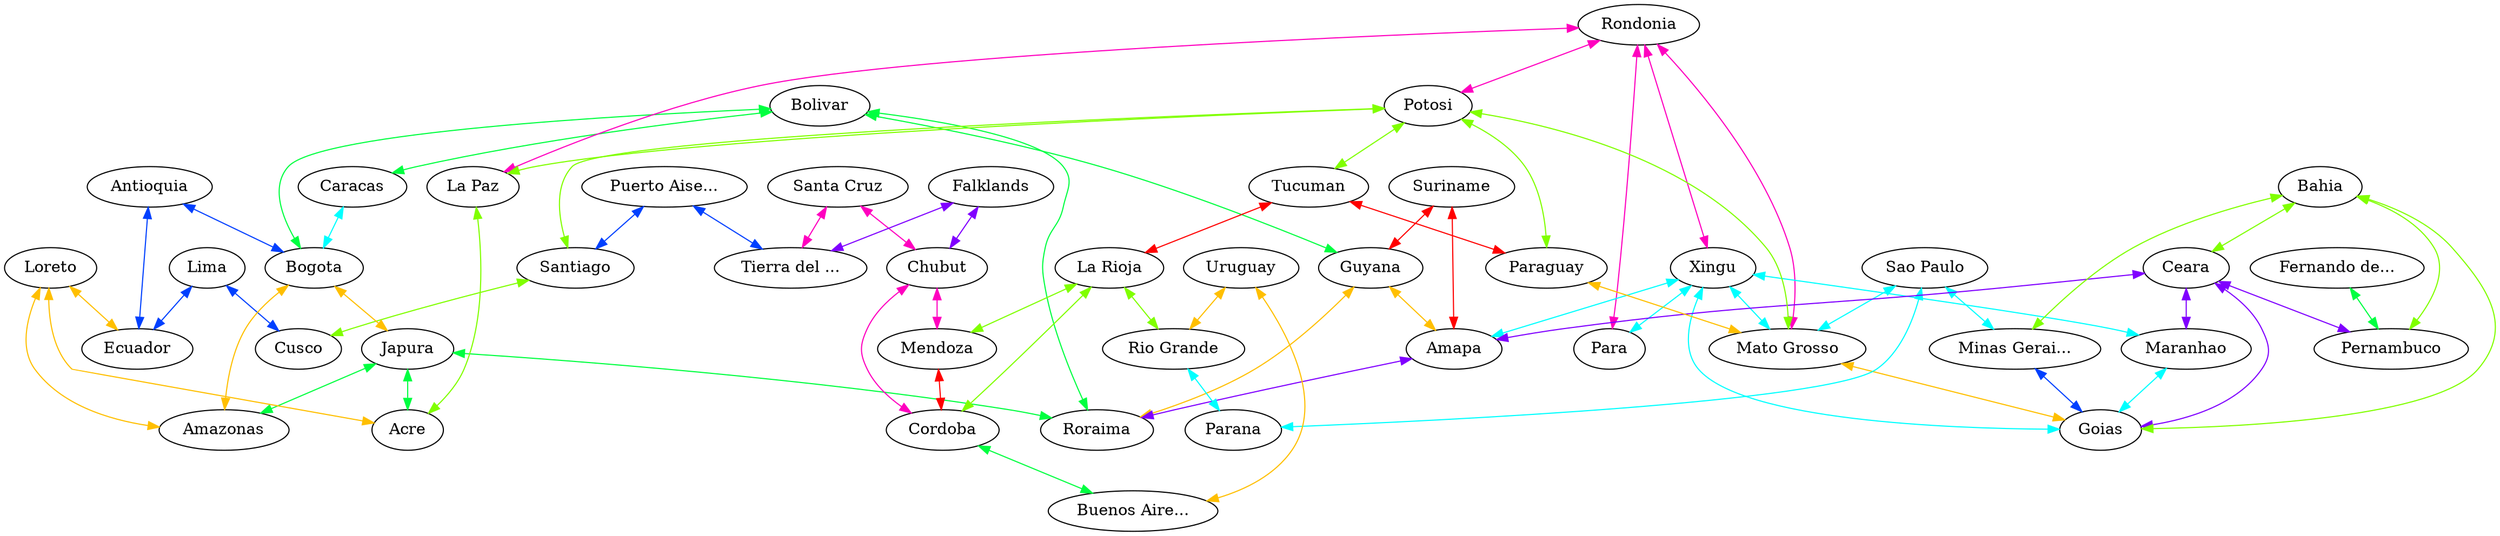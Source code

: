 graph x {
"Antioquia" [pos="0.75,-1.02777777777778",label="Antioquia"]
"Ecuador" [pos="0.5,-1.86111111111111",label="Ecuador"]
"Lima" [pos="0.597222222222222,-2.81944444444444",label="Lima"]
"Cusco" [pos="1.16666666666667,-3.23611111111111",label="Cusco"]
"Santiago" [pos="1.29166666666667,-4.75",label="Santiago"]
"Puerto Aisen" [pos="1.22222222222222,-6.48611111111111",label="Puerto Aise..."]
"Caracas" [pos="1.48611111111111,-0.805555555555556",label="Caracas"]
"Bogota" [pos="1.20833333333333,-1.125",label="Bogota"]
"Bolivar" [pos="1.76388888888889,-1.26388888888889",label="Bolivar"]
"Guyana" [pos="2.5,-1.04166666666667",label="Guyana"]
"Roraima" [pos="2.31944444444444,-1.61111111111111",label="Roraima"]
"Suriname" [pos="2.98611111111111,-1.26388888888889",label="Suriname"]
"Amapa" [pos="2.72222222222222,-1.66666666666667",label="Amapa"]
"Amazonas" [pos="1.20833333333333,-1.875",label="Amazonas"]
"Japura" [pos="2.02777777777778,-1.86111111111111",label="Japura"]
"Loreto" [pos="0.916666666666667,-2.09722222222222",label="Loreto"]
"Acre" [pos="1.83333333333333,-2.20833333333333",label="Acre"]
"La Paz" [pos="1.83333333333333,-3.19444444444444",label="La Paz"]
"Rondonia" [pos="2.38888888888889,-2.47222222222222",label="Rondonia"]
"Para" [pos="2.97222222222222,-2.11111111111111",label="Para"]
"Xingu" [pos="3.375,-2.40277777777778",label="Xingu"]
"Maranhao" [pos="3.90277777777778,-2.33333333333333",label="Maranhao"]
"Mato Grosso" [pos="2.90277777777778,-3.52777777777778",label="Mato Grosso"]
"Goias" [pos="3.44444444444444,-3.43055555555556",label="Goias"]
"Minas Gerais" [pos="4.02777777777778,-3.54166666666667",label="Minas Gerai..."]
"Sao Paulo" [pos="3.52777777777778,-4.01388888888889",label="Sao Paulo"]
"Parana" [pos="3.25,-4.33333333333333",label="Parana"]
"Ceara" [pos="4.26388888888889,-2.45833333333333",label="Ceara"]
"Fernando de Noronha" [pos="5.5,-2.01388888888889",label="Fernando de..."]
"Pernambuco" [pos="4.80555555555556,-2.56944444444444",label="Pernambuco"]
"Bahia" [pos="4.29166666666667,-2.93055555555556",label="Bahia"]
"Potosi" [pos="2.01388888888889,-3.72222222222222",label="Potosi"]
"Paraguay" [pos="2.75,-4.26388888888889",label="Paraguay"]
"Tucuman" [pos="2.125,-4.09722222222222",label="Tucuman"]
"La Rioja" [pos="2.15277777777778,-4.59722222222222",label="La Rioja"]
"Rio Grande" [pos="3.09722222222222,-4.77777777777778",label="Rio Grande"]
"Uruguay" [pos="2.77777777777778,-5.08333333333333",label="Uruguay"]
"Cordoba" [pos="2.16666666666667,-5.125",label="Cordoba"]
"Buenos Aires" [pos="2.45833333333333,-5.625",label="Buenos Aire..."]
"Mendoza" [pos="1.70833333333333,-5.31944444444444",label="Mendoza"]
"Chubut" [pos="1.875,-6.11111111111111",label="Chubut"]
"Santa Cruz" [pos="1.73611111111111,-6.72222222222222",label="Santa Cruz"]
"Falklands" [pos="2.625,-7",label="Falklands"]
"Tierra del Fuego" [pos="1.88888888888889,-7.25",label="Tierra del ..."]
"Uruguay" -- "Buenos Aires" [dir="both",color="0.125,1,1"]
"Uruguay" -- "Rio Grande" [dir="both",color="0.125,1,1"]
"Bahia" -- "Minas Gerais" [dir="both",color="0.25,1,1"]
"Bahia" -- "Pernambuco" [dir="both",color="0.25,1,1"]
"Bahia" -- "Goias" [dir="both",color="0.25,1,1"]
"Bahia" -- "Ceara" [dir="both",color="0.25,1,1"]
"Bolivar" -- "Bogota" [dir="both",color="0.375,1,1"]
"Bolivar" -- "Roraima" [dir="both",color="0.375,1,1"]
"Bolivar" -- "Guyana" [dir="both",color="0.375,1,1"]
"Bolivar" -- "Caracas" [dir="both",color="0.375,1,1"]
"Caracas" -- "Bogota" [dir="both",color="0.5,1,1"]
"Lima" -- "Ecuador" [dir="both",color="0.625,1,1"]
"Lima" -- "Cusco" [dir="both",color="0.625,1,1"]
"Ceara" -- "Maranhao" [dir="both",color="0.75,1,1"]
"Ceara" -- "Pernambuco" [dir="both",color="0.75,1,1"]
"Ceara" -- "Goias" [dir="both",color="0.75,1,1"]
"Ceara" -- "Amapa" [dir="both",color="0.75,1,1"]
"Rondonia" -- "Para" [dir="both",color="0.875,1,1"]
"Rondonia" -- "Mato Grosso" [dir="both",color="0.875,1,1"]
"Rondonia" -- "Potosi" [dir="both",color="0.875,1,1"]
"Rondonia" -- "Xingu" [dir="both",color="0.875,1,1"]
"Rondonia" -- "La Paz" [dir="both",color="0.875,1,1"]
"Suriname" -- "Amapa" [dir="both",color="1,1,1"]
"Suriname" -- "Guyana" [dir="both",color="1,1,1"]
"Guyana" -- "Roraima" [dir="both",color="0.125,1,1"]
"Guyana" -- "Amapa" [dir="both",color="0.125,1,1"]
"Potosi" -- "Santiago" [dir="both",color="0.25,1,1"]
"Potosi" -- "Mato Grosso" [dir="both",color="0.25,1,1"]
"Potosi" -- "Tucuman" [dir="both",color="0.25,1,1"]
"Potosi" -- "Paraguay" [dir="both",color="0.25,1,1"]
"Potosi" -- "La Paz" [dir="both",color="0.25,1,1"]
"Fernando de Noronha" -- "Pernambuco" [dir="both",color="0.375,1,1"]
"Xingu" -- "Maranhao" [dir="both",color="0.5,1,1"]
"Xingu" -- "Para" [dir="both",color="0.5,1,1"]
"Xingu" -- "Mato Grosso" [dir="both",color="0.5,1,1"]
"Xingu" -- "Amapa" [dir="both",color="0.5,1,1"]
"Xingu" -- "Goias" [dir="both",color="0.5,1,1"]
"Antioquia" -- "Bogota" [dir="both",color="0.625,1,1"]
"Antioquia" -- "Ecuador" [dir="both",color="0.625,1,1"]
"Santa Cruz" -- "Tierra del Fuego" [dir="both",color="0.875,1,1"]
"Santa Cruz" -- "Chubut" [dir="both",color="0.875,1,1"]
"Tucuman" -- "La Rioja" [dir="both",color="1,1,1"]
"Tucuman" -- "Paraguay" [dir="both",color="1,1,1"]
"Bogota" -- "Japura" [dir="both",color="0.125,1,1"]
"Bogota" -- "Amazonas" [dir="both",color="0.125,1,1"]
"La Rioja" -- "Cordoba" [dir="both",color="0.25,1,1"]
"La Rioja" -- "Mendoza" [dir="both",color="0.25,1,1"]
"La Rioja" -- "Rio Grande" [dir="both",color="0.25,1,1"]
"Japura" -- "Roraima" [dir="both",color="0.375,1,1"]
"Japura" -- "Amazonas" [dir="both",color="0.375,1,1"]
"Japura" -- "Acre" [dir="both",color="0.375,1,1"]
"Rio Grande" -- "Parana" [dir="both",color="0.5,1,1"]
"Puerto Aisen" -- "Santiago" [dir="both",color="0.625,1,1"]
"Puerto Aisen" -- "Tierra del Fuego" [dir="both",color="0.625,1,1"]
"Falklands" -- "Tierra del Fuego" [dir="both",color="0.75,1,1"]
"Falklands" -- "Chubut" [dir="both",color="0.75,1,1"]
"Chubut" -- "Cordoba" [dir="both",color="0.875,1,1"]
"Chubut" -- "Mendoza" [dir="both",color="0.875,1,1"]
"Mendoza" -- "Cordoba" [dir="both",color="1,1,1"]
"Loreto" -- "Ecuador" [dir="both",color="0.125,1,1"]
"Loreto" -- "Amazonas" [dir="both",color="0.125,1,1"]
"Loreto" -- "Acre" [dir="both",color="0.125,1,1"]
"La Paz" -- "Acre" [dir="both",color="0.25,1,1"]
"Cordoba" -- "Buenos Aires" [dir="both",color="0.375,1,1"]
"Sao Paulo" -- "Parana" [dir="both",color="0.5,1,1"]
"Sao Paulo" -- "Minas Gerais" [dir="both",color="0.5,1,1"]
"Sao Paulo" -- "Mato Grosso" [dir="both",color="0.5,1,1"]
"Paraguay" -- "Mato Grosso" [dir="both",color="0.125,1,1"]
"Santiago" -- "Cusco" [dir="both",color="0.25,1,1"]
"Maranhao" -- "Goias" [dir="both",color="0.5,1,1"]
"Minas Gerais" -- "Goias" [dir="both",color="0.625,1,1"]
"Amapa" -- "Roraima" [dir="both",color="0.75,1,1"]
"Mato Grosso" -- "Goias" [dir="both",color="0.125,1,1"]
}
